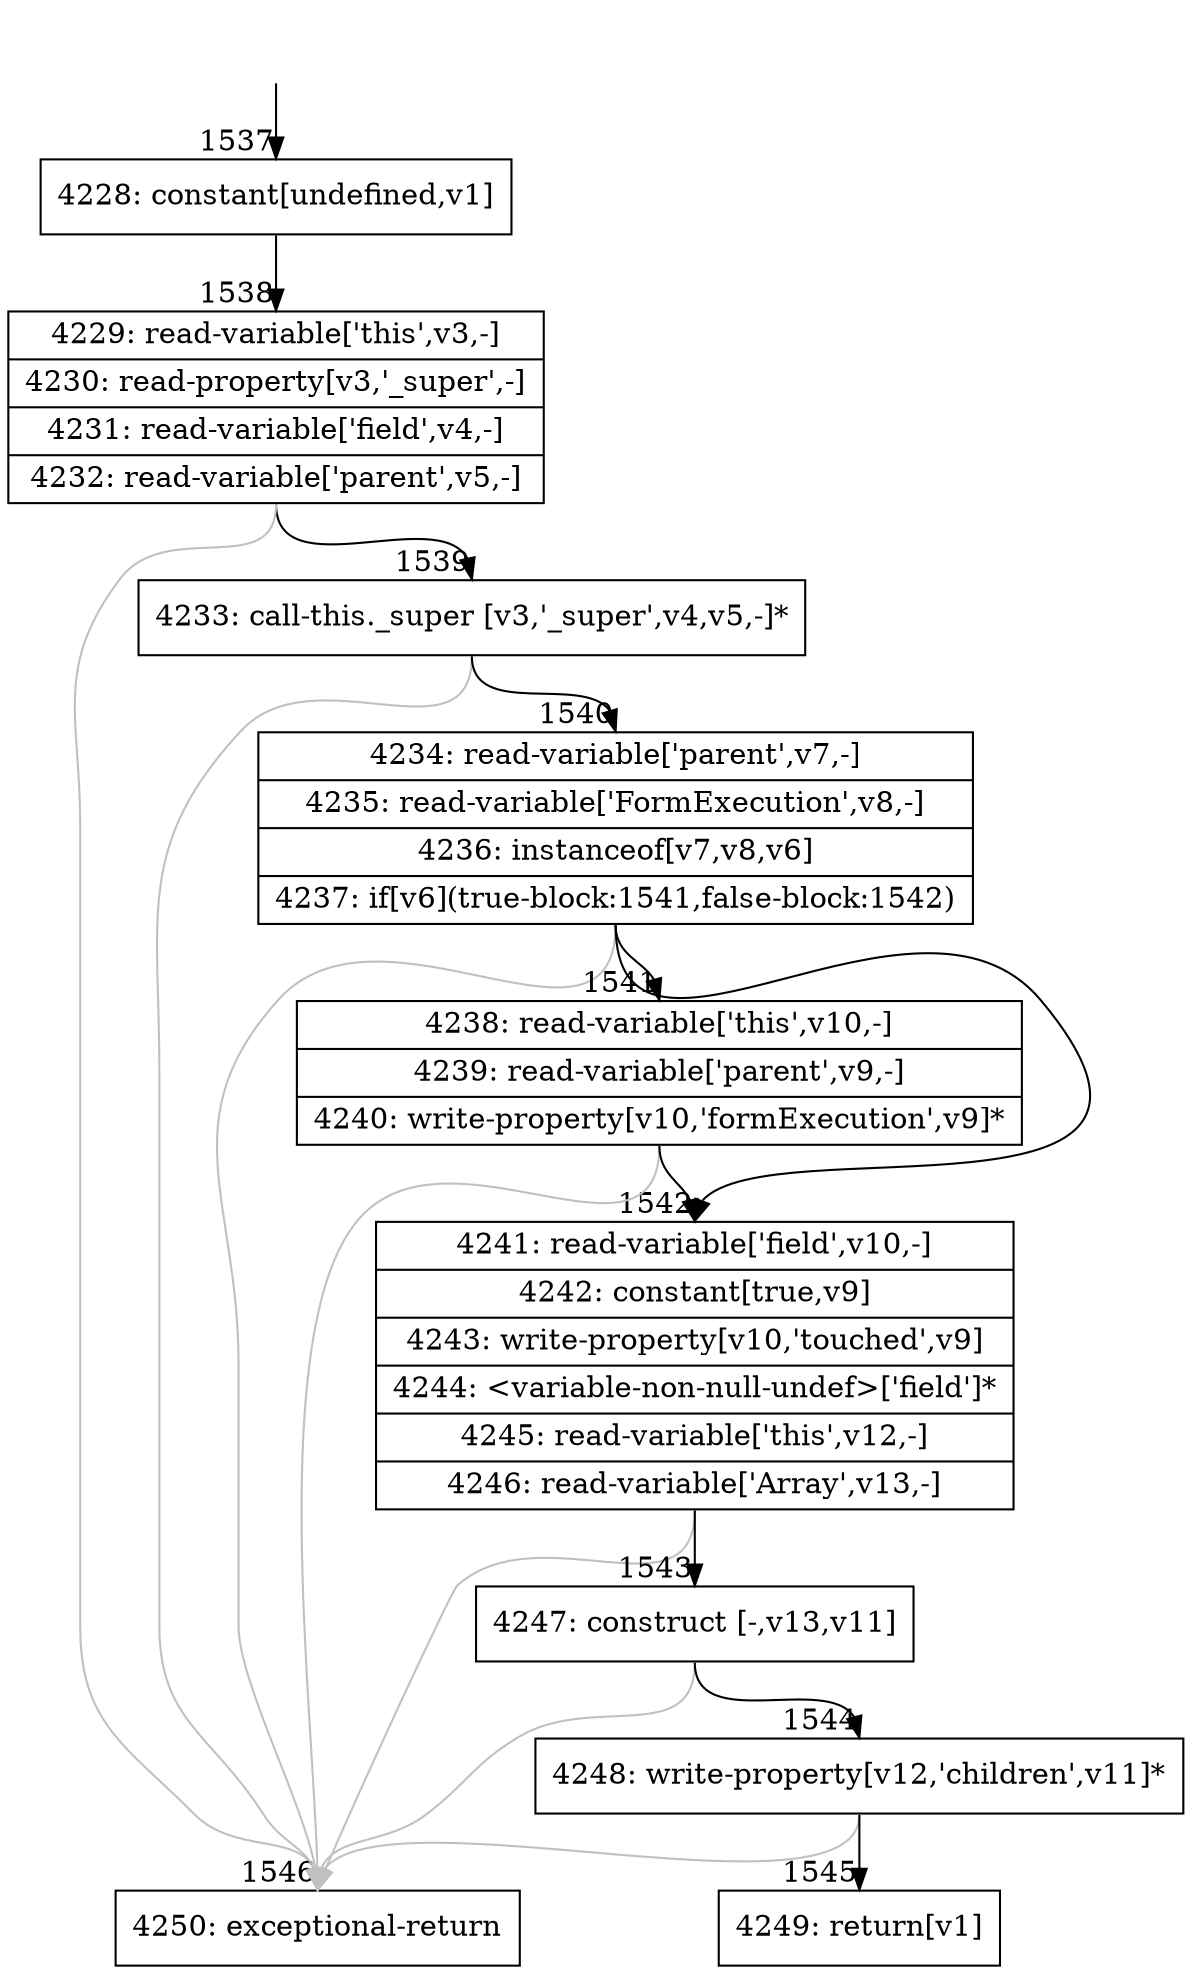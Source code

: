 digraph {
rankdir="TD"
BB_entry144[shape=none,label=""];
BB_entry144 -> BB1537 [tailport=s, headport=n, headlabel="    1537"]
BB1537 [shape=record label="{4228: constant[undefined,v1]}" ] 
BB1537 -> BB1538 [tailport=s, headport=n, headlabel="      1538"]
BB1538 [shape=record label="{4229: read-variable['this',v3,-]|4230: read-property[v3,'_super',-]|4231: read-variable['field',v4,-]|4232: read-variable['parent',v5,-]}" ] 
BB1538 -> BB1539 [tailport=s, headport=n, headlabel="      1539"]
BB1538 -> BB1546 [tailport=s, headport=n, color=gray, headlabel="      1546"]
BB1539 [shape=record label="{4233: call-this._super [v3,'_super',v4,v5,-]*}" ] 
BB1539 -> BB1540 [tailport=s, headport=n, headlabel="      1540"]
BB1539 -> BB1546 [tailport=s, headport=n, color=gray]
BB1540 [shape=record label="{4234: read-variable['parent',v7,-]|4235: read-variable['FormExecution',v8,-]|4236: instanceof[v7,v8,v6]|4237: if[v6](true-block:1541,false-block:1542)}" ] 
BB1540 -> BB1541 [tailport=s, headport=n, headlabel="      1541"]
BB1540 -> BB1542 [tailport=s, headport=n, headlabel="      1542"]
BB1540 -> BB1546 [tailport=s, headport=n, color=gray]
BB1541 [shape=record label="{4238: read-variable['this',v10,-]|4239: read-variable['parent',v9,-]|4240: write-property[v10,'formExecution',v9]*}" ] 
BB1541 -> BB1542 [tailport=s, headport=n]
BB1541 -> BB1546 [tailport=s, headport=n, color=gray]
BB1542 [shape=record label="{4241: read-variable['field',v10,-]|4242: constant[true,v9]|4243: write-property[v10,'touched',v9]|4244: \<variable-non-null-undef\>['field']*|4245: read-variable['this',v12,-]|4246: read-variable['Array',v13,-]}" ] 
BB1542 -> BB1543 [tailport=s, headport=n, headlabel="      1543"]
BB1542 -> BB1546 [tailport=s, headport=n, color=gray]
BB1543 [shape=record label="{4247: construct [-,v13,v11]}" ] 
BB1543 -> BB1544 [tailport=s, headport=n, headlabel="      1544"]
BB1543 -> BB1546 [tailport=s, headport=n, color=gray]
BB1544 [shape=record label="{4248: write-property[v12,'children',v11]*}" ] 
BB1544 -> BB1545 [tailport=s, headport=n, headlabel="      1545"]
BB1544 -> BB1546 [tailport=s, headport=n, color=gray]
BB1545 [shape=record label="{4249: return[v1]}" ] 
BB1546 [shape=record label="{4250: exceptional-return}" ] 
//#$~ 1410
}
